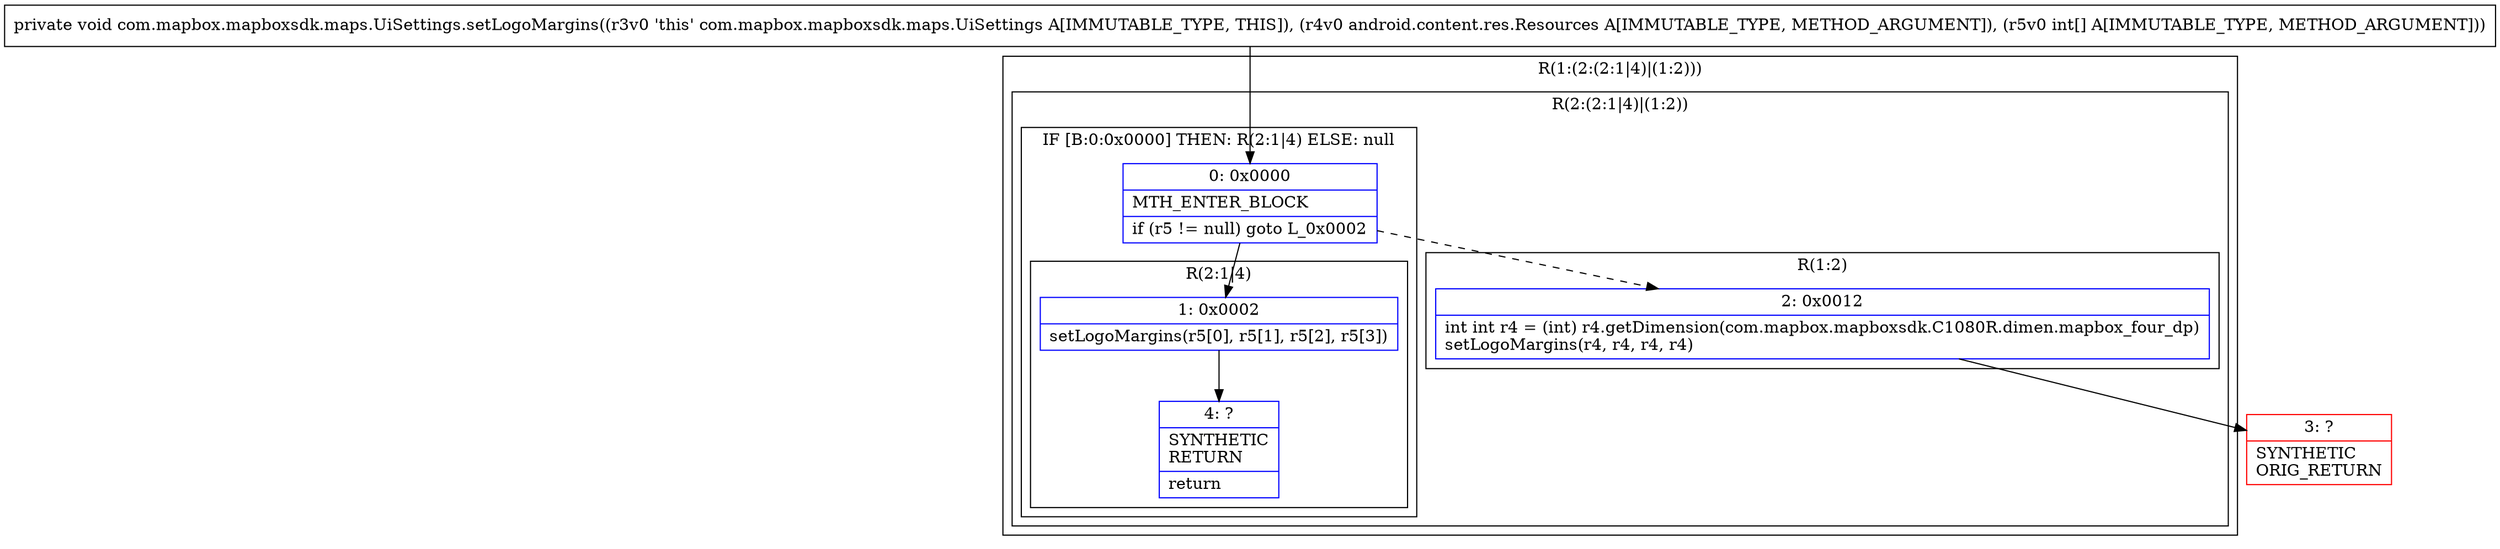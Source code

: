 digraph "CFG forcom.mapbox.mapboxsdk.maps.UiSettings.setLogoMargins(Landroid\/content\/res\/Resources;[I)V" {
subgraph cluster_Region_1677293082 {
label = "R(1:(2:(2:1|4)|(1:2)))";
node [shape=record,color=blue];
subgraph cluster_Region_506971518 {
label = "R(2:(2:1|4)|(1:2))";
node [shape=record,color=blue];
subgraph cluster_IfRegion_1510765513 {
label = "IF [B:0:0x0000] THEN: R(2:1|4) ELSE: null";
node [shape=record,color=blue];
Node_0 [shape=record,label="{0\:\ 0x0000|MTH_ENTER_BLOCK\l|if (r5 != null) goto L_0x0002\l}"];
subgraph cluster_Region_369857329 {
label = "R(2:1|4)";
node [shape=record,color=blue];
Node_1 [shape=record,label="{1\:\ 0x0002|setLogoMargins(r5[0], r5[1], r5[2], r5[3])\l}"];
Node_4 [shape=record,label="{4\:\ ?|SYNTHETIC\lRETURN\l|return\l}"];
}
}
subgraph cluster_Region_951492631 {
label = "R(1:2)";
node [shape=record,color=blue];
Node_2 [shape=record,label="{2\:\ 0x0012|int int r4 = (int) r4.getDimension(com.mapbox.mapboxsdk.C1080R.dimen.mapbox_four_dp)\lsetLogoMargins(r4, r4, r4, r4)\l}"];
}
}
}
Node_3 [shape=record,color=red,label="{3\:\ ?|SYNTHETIC\lORIG_RETURN\l}"];
MethodNode[shape=record,label="{private void com.mapbox.mapboxsdk.maps.UiSettings.setLogoMargins((r3v0 'this' com.mapbox.mapboxsdk.maps.UiSettings A[IMMUTABLE_TYPE, THIS]), (r4v0 android.content.res.Resources A[IMMUTABLE_TYPE, METHOD_ARGUMENT]), (r5v0 int[] A[IMMUTABLE_TYPE, METHOD_ARGUMENT])) }"];
MethodNode -> Node_0;
Node_0 -> Node_1;
Node_0 -> Node_2[style=dashed];
Node_1 -> Node_4;
Node_2 -> Node_3;
}

